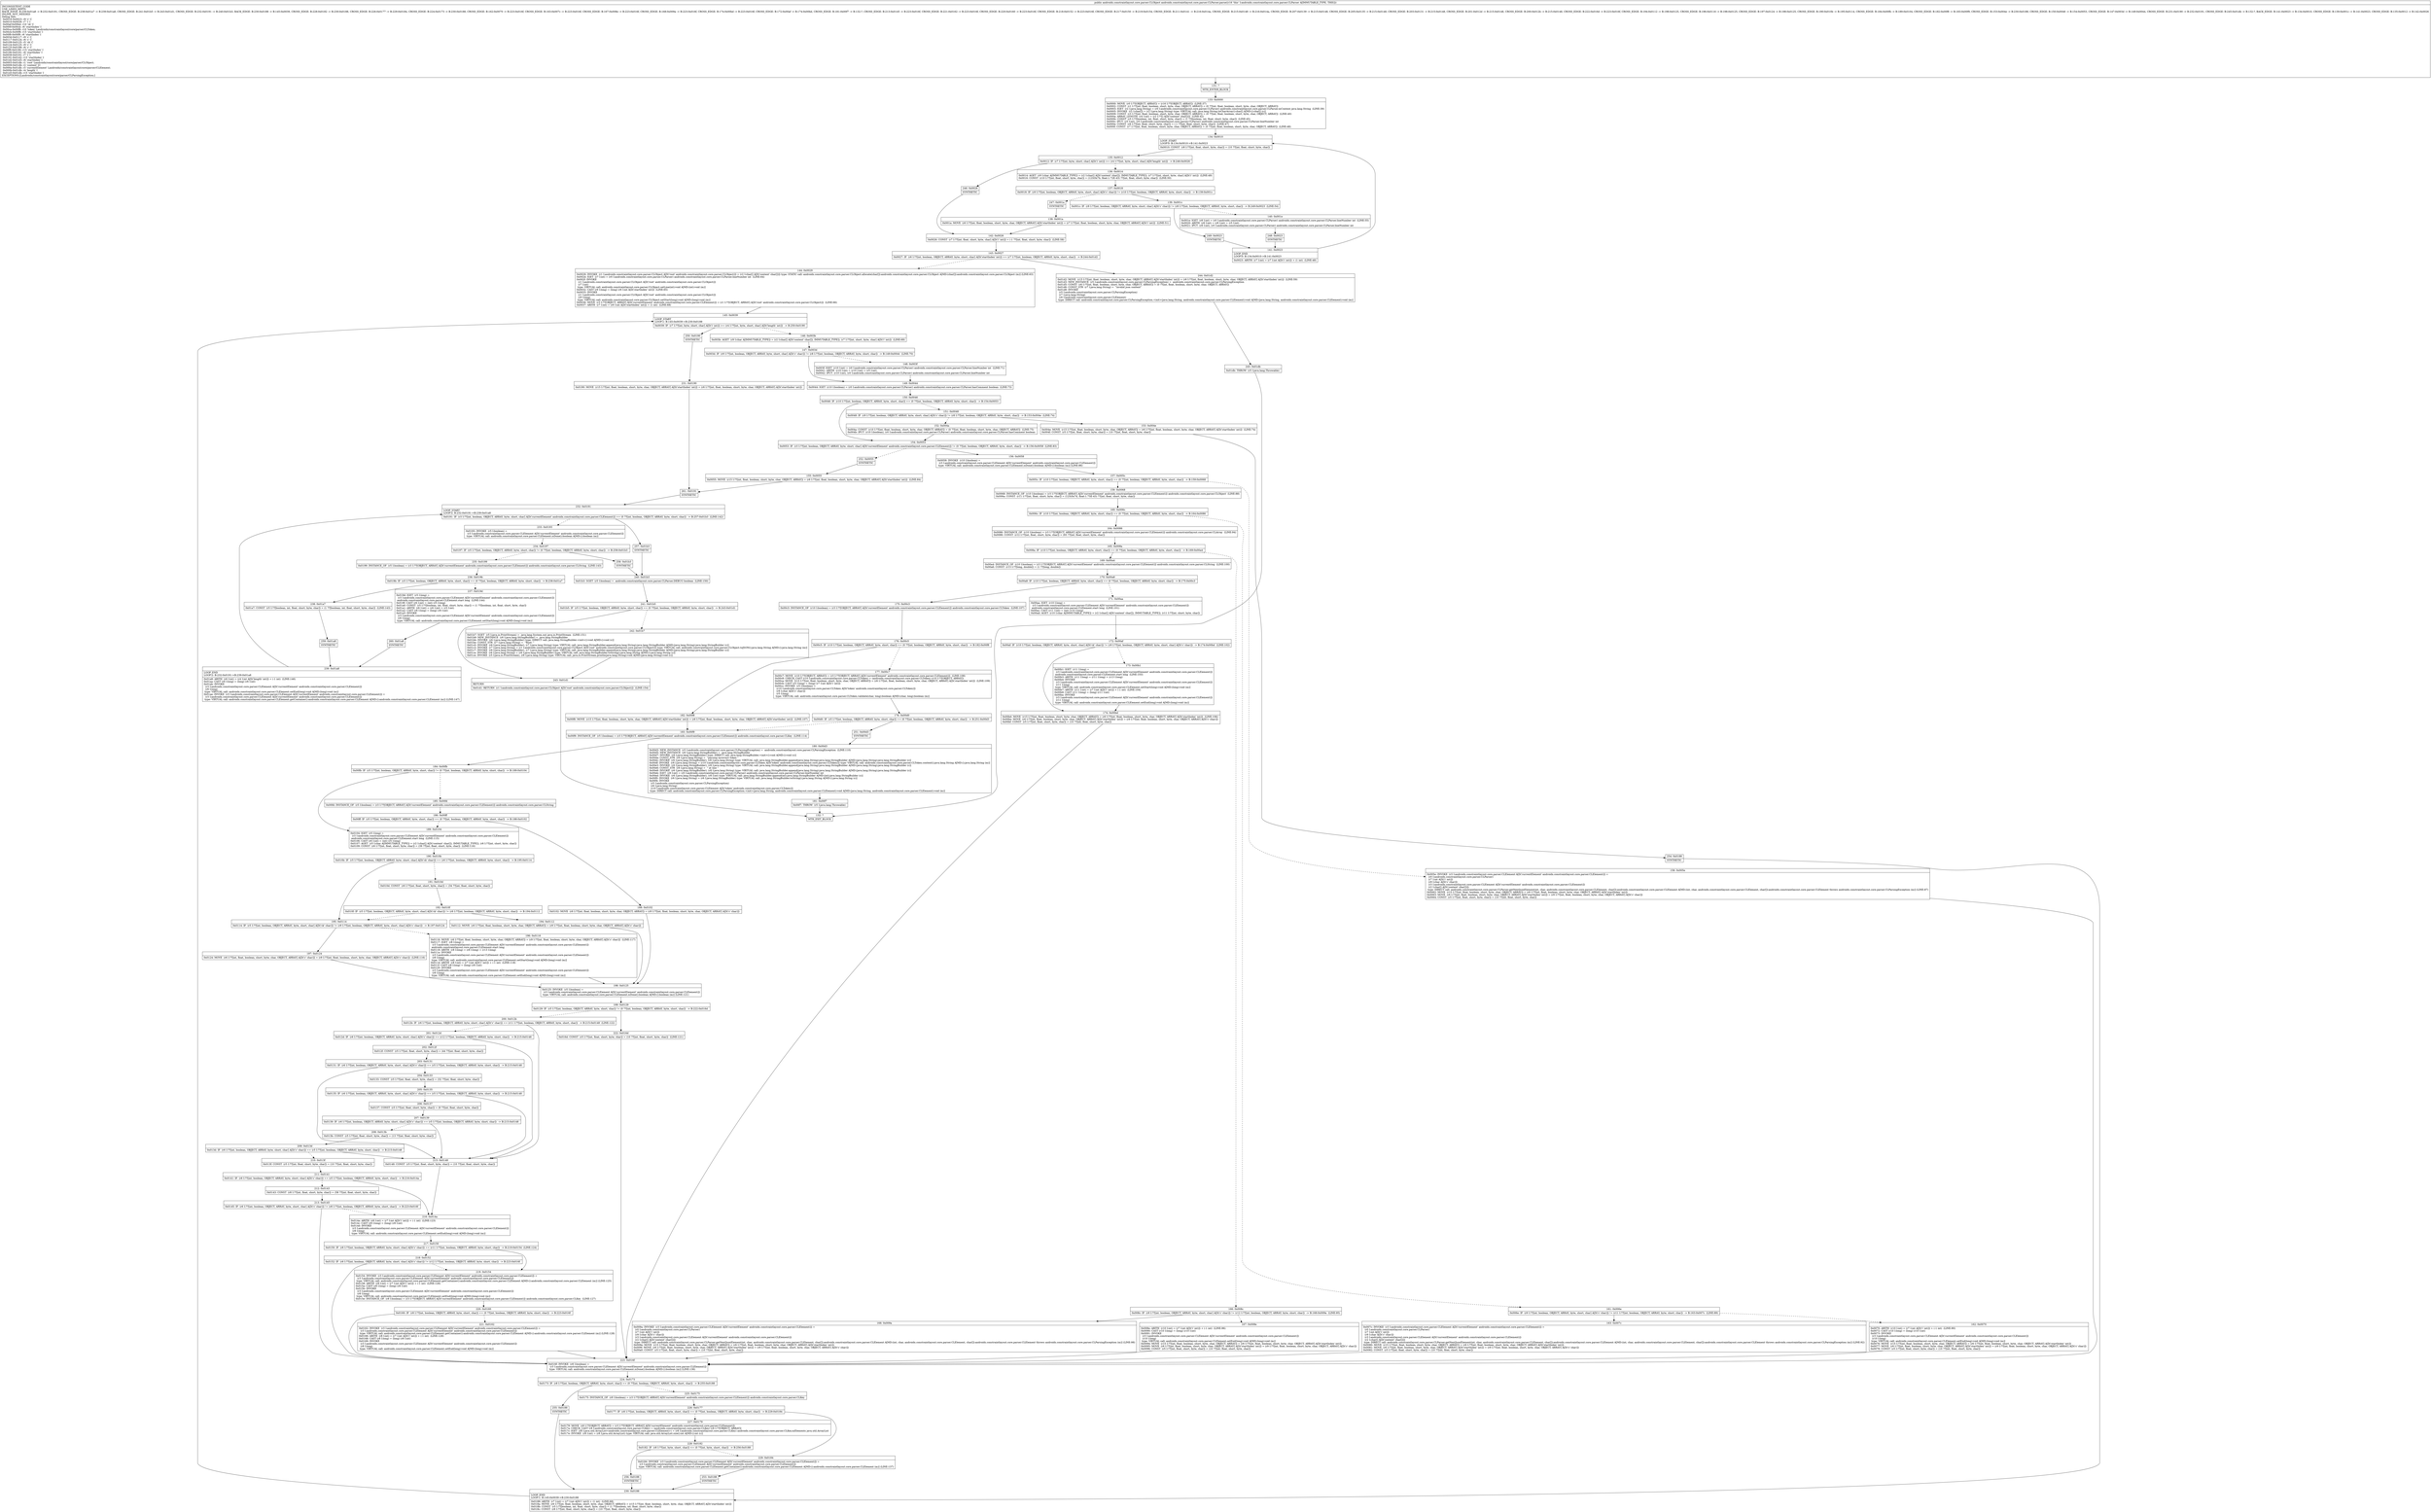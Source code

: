digraph "CFG forandroidx.constraintlayout.core.parser.CLParser.parse()Landroidx\/constraintlayout\/core\/parser\/CLObject;" {
Node_131 [shape=record,label="{131\:\ ?|MTH_ENTER_BLOCK\l}"];
Node_133 [shape=record,label="{133\:\ 0x0000|0x0000: MOVE  (r0 I:??[OBJECT, ARRAY]) = (r16 I:??[OBJECT, ARRAY])  (LINE:37)\l0x0002: CONST  (r1 I:??[int, float, boolean, short, byte, char, OBJECT, ARRAY]) = (0 ??[int, float, boolean, short, byte, char, OBJECT, ARRAY]) \l0x0003: IGET  (r2 I:java.lang.String) = (r0 I:androidx.constraintlayout.core.parser.CLParser) androidx.constraintlayout.core.parser.CLParser.mContent java.lang.String  (LINE:39)\l0x0005: INVOKE  (r2 I:char[]) = (r2 I:java.lang.String) type: VIRTUAL call: java.lang.String.toCharArray():char[] A[MD:():char[] (c)]\l0x0009: CONST  (r3 I:??[int, float, boolean, short, byte, char, OBJECT, ARRAY]) = (0 ??[int, float, boolean, short, byte, char, OBJECT, ARRAY])  (LINE:40)\l0x000a: ARRAY_LENGTH  (r4 I:int) = (r2 I:??[] A[D('content' char[])])  (LINE:42)\l0x000b: CONST  (r5 I:??[boolean, int, float, short, byte, char]) = (1 ??[boolean, int, float, short, byte, char])  (LINE:45)\l0x000c: IPUT  (r5 I:int), (r0 I:androidx.constraintlayout.core.parser.CLParser) androidx.constraintlayout.core.parser.CLParser.lineNumber int \l0x000e: CONST  (r6 I:??[int, float, short, byte, char]) = (\-1 ??[int, float, short, byte, char])  (LINE:47)\l0x000f: CONST  (r7 I:??[int, float, boolean, short, byte, char, OBJECT, ARRAY]) = (0 ??[int, float, boolean, short, byte, char, OBJECT, ARRAY])  (LINE:48)\l}"];
Node_134 [shape=record,label="{134\:\ 0x0010|LOOP_START\lLOOP:0: B:134:0x0010\-\>B:141:0x0023\l|0x0010: CONST  (r8 I:??[int, float, short, byte, char]) = (10 ??[int, float, short, byte, char]) \l}"];
Node_135 [shape=record,label="{135\:\ 0x0012|0x0012: IF  (r7 I:??[int, byte, short, char] A[D('i' int)]) \>= (r4 I:??[int, byte, short, char] A[D('length' int)])  \-\> B:246:0x0026 \l}"];
Node_136 [shape=record,label="{136\:\ 0x0014|0x0014: AGET  (r9 I:char A[IMMUTABLE_TYPE]) = (r2 I:char[] A[D('content' char[]), IMMUTABLE_TYPE]), (r7 I:??[int, short, byte, char] A[D('i' int)])  (LINE:49)\l0x0016: CONST  (r10 I:??[int, float, short, byte, char]) = (123(0x7b, float:1.72E\-43) ??[int, float, short, byte, char])  (LINE:50)\l}"];
Node_137 [shape=record,label="{137\:\ 0x0018|0x0018: IF  (r9 I:??[int, boolean, OBJECT, ARRAY, byte, short, char] A[D('c' char)]) != (r10 I:??[int, boolean, OBJECT, ARRAY, byte, short, char])  \-\> B:139:0x001c \l}"];
Node_139 [shape=record,label="{139\:\ 0x001c|0x001c: IF  (r9 I:??[int, boolean, OBJECT, ARRAY, byte, short, char] A[D('c' char)]) != (r8 I:??[int, boolean, OBJECT, ARRAY, byte, short, char])  \-\> B:249:0x0023  (LINE:54)\l}"];
Node_140 [shape=record,label="{140\:\ 0x001e|0x001e: IGET  (r8 I:int) = (r0 I:androidx.constraintlayout.core.parser.CLParser) androidx.constraintlayout.core.parser.CLParser.lineNumber int  (LINE:55)\l0x0020: ARITH  (r8 I:int) = (r8 I:int) + (r5 I:int) \l0x0021: IPUT  (r8 I:int), (r0 I:androidx.constraintlayout.core.parser.CLParser) androidx.constraintlayout.core.parser.CLParser.lineNumber int \l}"];
Node_248 [shape=record,label="{248\:\ 0x0023|SYNTHETIC\l}"];
Node_141 [shape=record,label="{141\:\ 0x0023|LOOP_END\lLOOP:0: B:134:0x0010\-\>B:141:0x0023\l|0x0023: ARITH  (r7 I:int) = (r7 I:int A[D('i' int)]) + (1 int)  (LINE:48)\l}"];
Node_249 [shape=record,label="{249\:\ 0x0023|SYNTHETIC\l}"];
Node_247 [shape=record,label="{247\:\ 0x001a|SYNTHETIC\l}"];
Node_138 [shape=record,label="{138\:\ 0x001a|0x001a: MOVE  (r6 I:??[int, float, boolean, short, byte, char, OBJECT, ARRAY] A[D('startIndex' int)]) = (r7 I:??[int, float, boolean, short, byte, char, OBJECT, ARRAY] A[D('i' int)])  (LINE:51)\l}"];
Node_142 [shape=record,label="{142\:\ 0x0026|0x0026: CONST  (r7 I:??[int, float, short, byte, char] A[D('i' int)]) = (\-1 ??[int, float, short, byte, char])  (LINE:58)\l}"];
Node_143 [shape=record,label="{143\:\ 0x0027|0x0027: IF  (r6 I:??[int, boolean, OBJECT, ARRAY, byte, short, char] A[D('startIndex' int)]) == (r7 I:??[int, boolean, OBJECT, ARRAY, byte, short, char])  \-\> B:244:0x01d2 \l}"];
Node_144 [shape=record,label="{144\:\ 0x0029|0x0029: INVOKE  (r1 I:androidx.constraintlayout.core.parser.CLObject A[D('root' androidx.constraintlayout.core.parser.CLObject)]) = (r2 I:char[] A[D('content' char[])]) type: STATIC call: androidx.constraintlayout.core.parser.CLObject.allocate(char[]):androidx.constraintlayout.core.parser.CLObject A[MD:(char[]):androidx.constraintlayout.core.parser.CLObject (m)] (LINE:63)\l0x002d: IGET  (r7 I:int) = (r0 I:androidx.constraintlayout.core.parser.CLParser) androidx.constraintlayout.core.parser.CLParser.lineNumber int  (LINE:64)\l0x002f: INVOKE  \l  (r1 I:androidx.constraintlayout.core.parser.CLObject A[D('root' androidx.constraintlayout.core.parser.CLObject)])\l  (r7 I:int)\l type: VIRTUAL call: androidx.constraintlayout.core.parser.CLObject.setLine(int):void A[MD:(int):void (m)]\l0x0032: CAST (r9 I:long) = (long) (r6 I:int A[D('startIndex' int)])  (LINE:65)\l0x0033: INVOKE  \l  (r1 I:androidx.constraintlayout.core.parser.CLObject A[D('root' androidx.constraintlayout.core.parser.CLObject)])\l  (r9 I:long)\l type: VIRTUAL call: androidx.constraintlayout.core.parser.CLObject.setStart(long):void A[MD:(long):void (m)]\l0x0036: MOVE  (r3 I:??[OBJECT, ARRAY] A[D('currentElement' androidx.constraintlayout.core.parser.CLElement)]) = (r1 I:??[OBJECT, ARRAY] A[D('root' androidx.constraintlayout.core.parser.CLObject)])  (LINE:66)\l0x0037: ARITH  (r7 I:int) = (r6 I:int A[D('startIndex' int)]) + (1 int)  (LINE:68)\l}"];
Node_145 [shape=record,label="{145\:\ 0x0039|LOOP_START\lLOOP:1: B:145:0x0039\-\>B:230:0x0188\l|0x0039: IF  (r7 I:??[int, byte, short, char] A[D('i' int)]) \>= (r4 I:??[int, byte, short, char] A[D('length' int)])  \-\> B:250:0x0190 \l}"];
Node_146 [shape=record,label="{146\:\ 0x003b|0x003b: AGET  (r9 I:char A[IMMUTABLE_TYPE]) = (r2 I:char[] A[D('content' char[]), IMMUTABLE_TYPE]), (r7 I:??[int, short, byte, char] A[D('i' int)])  (LINE:69)\l}"];
Node_147 [shape=record,label="{147\:\ 0x003d|0x003d: IF  (r9 I:??[int, boolean, OBJECT, ARRAY, byte, short, char] A[D('c' char)]) != (r8 I:??[int, boolean, OBJECT, ARRAY, byte, short, char])  \-\> B:149:0x0044  (LINE:70)\l}"];
Node_148 [shape=record,label="{148\:\ 0x003f|0x003f: IGET  (r10 I:int) = (r0 I:androidx.constraintlayout.core.parser.CLParser) androidx.constraintlayout.core.parser.CLParser.lineNumber int  (LINE:71)\l0x0041: ARITH  (r10 I:int) = (r10 I:int) + (r5 I:int) \l0x0042: IPUT  (r10 I:int), (r0 I:androidx.constraintlayout.core.parser.CLParser) androidx.constraintlayout.core.parser.CLParser.lineNumber int \l}"];
Node_149 [shape=record,label="{149\:\ 0x0044|0x0044: IGET  (r10 I:boolean) = (r0 I:androidx.constraintlayout.core.parser.CLParser) androidx.constraintlayout.core.parser.CLParser.hasComment boolean  (LINE:73)\l}"];
Node_150 [shape=record,label="{150\:\ 0x0046|0x0046: IF  (r10 I:??[int, boolean, OBJECT, ARRAY, byte, short, char]) == (0 ??[int, boolean, OBJECT, ARRAY, byte, short, char])  \-\> B:154:0x0053 \l}"];
Node_151 [shape=record,label="{151\:\ 0x0048|0x0048: IF  (r9 I:??[int, boolean, OBJECT, ARRAY, byte, short, char] A[D('c' char)]) != (r8 I:??[int, boolean, OBJECT, ARRAY, byte, short, char])  \-\> B:153:0x004e  (LINE:74)\l}"];
Node_152 [shape=record,label="{152\:\ 0x004a|0x004a: CONST  (r10 I:??[int, float, boolean, short, byte, char, OBJECT, ARRAY]) = (0 ??[int, float, boolean, short, byte, char, OBJECT, ARRAY])  (LINE:75)\l0x004b: IPUT  (r10 I:boolean), (r0 I:androidx.constraintlayout.core.parser.CLParser) androidx.constraintlayout.core.parser.CLParser.hasComment boolean \l}"];
Node_153 [shape=record,label="{153\:\ 0x004e|0x004e: MOVE  (r15 I:??[int, float, boolean, short, byte, char, OBJECT, ARRAY]) = (r6 I:??[int, float, boolean, short, byte, char, OBJECT, ARRAY] A[D('startIndex' int)])  (LINE:74)\l0x004f: CONST  (r5 I:??[int, float, short, byte, char]) = (10 ??[int, float, short, byte, char]) \l}"];
Node_254 [shape=record,label="{254\:\ 0x0188|SYNTHETIC\l}"];
Node_230 [shape=record,label="{230\:\ 0x0188|LOOP_END\lLOOP:1: B:145:0x0039\-\>B:230:0x0188\l|0x0188: ARITH  (r7 I:int) = (r7 I:int A[D('i' int)]) + (1 int)  (LINE:68)\l0x018a: MOVE  (r6 I:??[int, float, boolean, short, byte, char, OBJECT, ARRAY]) = (r15 I:??[int, float, boolean, short, byte, char, OBJECT, ARRAY] A[D('startIndex' int)]) \l0x018b: CONST  (r5 I:??[boolean, int, float, short, byte, char]) = (1 ??[boolean, int, float, short, byte, char]) \l0x018c: CONST  (r8 I:??[int, float, short, byte, char]) = (10 ??[int, float, short, byte, char]) \l}"];
Node_154 [shape=record,label="{154\:\ 0x0053|0x0053: IF  (r3 I:??[int, boolean, OBJECT, ARRAY, byte, short, char] A[D('currentElement' androidx.constraintlayout.core.parser.CLElement)]) != (0 ??[int, boolean, OBJECT, ARRAY, byte, short, char])  \-\> B:156:0x0058  (LINE:83)\l}"];
Node_156 [shape=record,label="{156\:\ 0x0058|0x0058: INVOKE  (r10 I:boolean) = \l  (r3 I:androidx.constraintlayout.core.parser.CLElement A[D('currentElement' androidx.constraintlayout.core.parser.CLElement)])\l type: VIRTUAL call: androidx.constraintlayout.core.parser.CLElement.isDone():boolean A[MD:():boolean (m)] (LINE:86)\l}"];
Node_157 [shape=record,label="{157\:\ 0x005c|0x005c: IF  (r10 I:??[int, boolean, OBJECT, ARRAY, byte, short, char]) == (0 ??[int, boolean, OBJECT, ARRAY, byte, short, char])  \-\> B:159:0x0068 \l}"];
Node_158 [shape=record,label="{158\:\ 0x005e|0x005e: INVOKE  (r3 I:androidx.constraintlayout.core.parser.CLElement A[D('currentElement' androidx.constraintlayout.core.parser.CLElement)]) = \l  (r0 I:androidx.constraintlayout.core.parser.CLParser)\l  (r7 I:int A[D('i' int)])\l  (r9 I:char A[D('c' char)])\l  (r3 I:androidx.constraintlayout.core.parser.CLElement A[D('currentElement' androidx.constraintlayout.core.parser.CLElement)])\l  (r2 I:char[] A[D('content' char[])])\l type: DIRECT call: androidx.constraintlayout.core.parser.CLParser.getNextJsonElement(int, char, androidx.constraintlayout.core.parser.CLElement, char[]):androidx.constraintlayout.core.parser.CLElement A[MD:(int, char, androidx.constraintlayout.core.parser.CLElement, char[]):androidx.constraintlayout.core.parser.CLElement throws androidx.constraintlayout.core.parser.CLParsingException (m)] (LINE:87)\l0x0062: MOVE  (r15 I:??[int, float, boolean, short, byte, char, OBJECT, ARRAY]) = (r6 I:??[int, float, boolean, short, byte, char, OBJECT, ARRAY] A[D('startIndex' int)]) \l0x0063: MOVE  (r6 I:??[int, float, boolean, short, byte, char, OBJECT, ARRAY] A[D('startIndex' int)]) = (r9 I:??[int, float, boolean, short, byte, char, OBJECT, ARRAY] A[D('c' char)]) \l0x0064: CONST  (r5 I:??[int, float, short, byte, char]) = (10 ??[int, float, short, byte, char]) \l}"];
Node_223 [shape=record,label="{223\:\ 0x016f|0x016f: INVOKE  (r8 I:boolean) = \l  (r3 I:androidx.constraintlayout.core.parser.CLElement A[D('currentElement' androidx.constraintlayout.core.parser.CLElement)])\l type: VIRTUAL call: androidx.constraintlayout.core.parser.CLElement.isDone():boolean A[MD:():boolean (m)] (LINE:136)\l}"];
Node_224 [shape=record,label="{224\:\ 0x0173|0x0173: IF  (r8 I:??[int, boolean, OBJECT, ARRAY, byte, short, char]) == (0 ??[int, boolean, OBJECT, ARRAY, byte, short, char])  \-\> B:255:0x0188 \l}"];
Node_225 [shape=record,label="{225\:\ 0x0175|0x0175: INSTANCE_OF  (r8 I:boolean) = (r3 I:??[OBJECT, ARRAY] A[D('currentElement' androidx.constraintlayout.core.parser.CLElement)]) androidx.constraintlayout.core.parser.CLKey \l}"];
Node_226 [shape=record,label="{226\:\ 0x0177|0x0177: IF  (r8 I:??[int, boolean, OBJECT, ARRAY, byte, short, char]) == (0 ??[int, boolean, OBJECT, ARRAY, byte, short, char])  \-\> B:229:0x0184 \l}"];
Node_227 [shape=record,label="{227\:\ 0x0179|0x0179: MOVE  (r8 I:??[OBJECT, ARRAY]) = (r3 I:??[OBJECT, ARRAY] A[D('currentElement' androidx.constraintlayout.core.parser.CLElement)]) \l0x017a: CHECK_CAST (r8 I:androidx.constraintlayout.core.parser.CLKey) = (androidx.constraintlayout.core.parser.CLKey) (r8 I:??[OBJECT, ARRAY]) \l0x017c: IGET  (r8 I:java.util.ArrayList\<androidx.constraintlayout.core.parser.CLElement\>) = (r8 I:androidx.constraintlayout.core.parser.CLKey) androidx.constraintlayout.core.parser.CLKey.mElements java.util.ArrayList \l0x017e: INVOKE  (r8 I:int) = (r8 I:java.util.ArrayList) type: VIRTUAL call: java.util.ArrayList.size():int A[MD:():int (c)]\l}"];
Node_228 [shape=record,label="{228\:\ 0x0182|0x0182: IF  (r8 I:??[int, byte, short, char]) \<= (0 ??[int, byte, short, char])  \-\> B:256:0x0188 \l}"];
Node_256 [shape=record,label="{256\:\ 0x0188|SYNTHETIC\l}"];
Node_229 [shape=record,label="{229\:\ 0x0184|0x0184: INVOKE  (r3 I:androidx.constraintlayout.core.parser.CLElement A[D('currentElement' androidx.constraintlayout.core.parser.CLElement)]) = \l  (r3 I:androidx.constraintlayout.core.parser.CLElement A[D('currentElement' androidx.constraintlayout.core.parser.CLElement)])\l type: VIRTUAL call: androidx.constraintlayout.core.parser.CLElement.getContainer():androidx.constraintlayout.core.parser.CLElement A[MD:():androidx.constraintlayout.core.parser.CLElement (m)] (LINE:137)\l}"];
Node_253 [shape=record,label="{253\:\ 0x0188|SYNTHETIC\l}"];
Node_255 [shape=record,label="{255\:\ 0x0188|SYNTHETIC\l}"];
Node_159 [shape=record,label="{159\:\ 0x0068|0x0068: INSTANCE_OF  (r10 I:boolean) = (r3 I:??[OBJECT, ARRAY] A[D('currentElement' androidx.constraintlayout.core.parser.CLElement)]) androidx.constraintlayout.core.parser.CLObject  (LINE:88)\l0x006a: CONST  (r11 I:??[int, float, short, byte, char]) = (125(0x7d, float:1.75E\-43) ??[int, float, short, byte, char]) \l}"];
Node_160 [shape=record,label="{160\:\ 0x006c|0x006c: IF  (r10 I:??[int, boolean, OBJECT, ARRAY, byte, short, char]) == (0 ??[int, boolean, OBJECT, ARRAY, byte, short, char])  \-\> B:164:0x0086 \l}"];
Node_161 [shape=record,label="{161\:\ 0x006e|0x006e: IF  (r9 I:??[int, boolean, OBJECT, ARRAY, byte, short, char] A[D('c' char)]) != (r11 I:??[int, boolean, OBJECT, ARRAY, byte, short, char])  \-\> B:163:0x007c  (LINE:89)\l}"];
Node_162 [shape=record,label="{162\:\ 0x0070|0x0070: ARITH  (r10 I:int) = (r7 I:int A[D('i' int)]) + (\-1 int)  (LINE:90)\l0x0072: CAST (r10 I:long) = (long) (r10 I:int) \l0x0073: INVOKE  \l  (r3 I:androidx.constraintlayout.core.parser.CLElement A[D('currentElement' androidx.constraintlayout.core.parser.CLElement)])\l  (r10 I:long)\l type: VIRTUAL call: androidx.constraintlayout.core.parser.CLElement.setEnd(long):void A[MD:(long):void (m)]\l0x0076: MOVE  (r15 I:??[int, float, boolean, short, byte, char, OBJECT, ARRAY]) = (r6 I:??[int, float, boolean, short, byte, char, OBJECT, ARRAY] A[D('startIndex' int)]) \l0x0077: MOVE  (r6 I:??[int, float, boolean, short, byte, char, OBJECT, ARRAY] A[D('startIndex' int)]) = (r9 I:??[int, float, boolean, short, byte, char, OBJECT, ARRAY] A[D('c' char)]) \l0x0078: CONST  (r5 I:??[int, float, short, byte, char]) = (10 ??[int, float, short, byte, char]) \l}"];
Node_163 [shape=record,label="{163\:\ 0x007c|0x007c: INVOKE  (r3 I:androidx.constraintlayout.core.parser.CLElement A[D('currentElement' androidx.constraintlayout.core.parser.CLElement)]) = \l  (r0 I:androidx.constraintlayout.core.parser.CLParser)\l  (r7 I:int A[D('i' int)])\l  (r9 I:char A[D('c' char)])\l  (r3 I:androidx.constraintlayout.core.parser.CLElement A[D('currentElement' androidx.constraintlayout.core.parser.CLElement)])\l  (r2 I:char[] A[D('content' char[])])\l type: DIRECT call: androidx.constraintlayout.core.parser.CLParser.getNextJsonElement(int, char, androidx.constraintlayout.core.parser.CLElement, char[]):androidx.constraintlayout.core.parser.CLElement A[MD:(int, char, androidx.constraintlayout.core.parser.CLElement, char[]):androidx.constraintlayout.core.parser.CLElement throws androidx.constraintlayout.core.parser.CLParsingException (m)] (LINE:92)\l0x0080: MOVE  (r15 I:??[int, float, boolean, short, byte, char, OBJECT, ARRAY]) = (r6 I:??[int, float, boolean, short, byte, char, OBJECT, ARRAY] A[D('startIndex' int)]) \l0x0081: MOVE  (r6 I:??[int, float, boolean, short, byte, char, OBJECT, ARRAY] A[D('startIndex' int)]) = (r9 I:??[int, float, boolean, short, byte, char, OBJECT, ARRAY] A[D('c' char)]) \l0x0082: CONST  (r5 I:??[int, float, short, byte, char]) = (10 ??[int, float, short, byte, char]) \l}"];
Node_164 [shape=record,label="{164\:\ 0x0086|0x0086: INSTANCE_OF  (r10 I:boolean) = (r3 I:??[OBJECT, ARRAY] A[D('currentElement' androidx.constraintlayout.core.parser.CLElement)]) androidx.constraintlayout.core.parser.CLArray  (LINE:94)\l0x0088: CONST  (r12 I:??[int, float, short, byte, char]) = (93 ??[int, float, short, byte, char]) \l}"];
Node_165 [shape=record,label="{165\:\ 0x008a|0x008a: IF  (r10 I:??[int, boolean, OBJECT, ARRAY, byte, short, char]) == (0 ??[int, boolean, OBJECT, ARRAY, byte, short, char])  \-\> B:169:0x00a4 \l}"];
Node_166 [shape=record,label="{166\:\ 0x008c|0x008c: IF  (r9 I:??[int, boolean, OBJECT, ARRAY, byte, short, char] A[D('c' char)]) != (r12 I:??[int, boolean, OBJECT, ARRAY, byte, short, char])  \-\> B:168:0x009a  (LINE:95)\l}"];
Node_167 [shape=record,label="{167\:\ 0x008e|0x008e: ARITH  (r10 I:int) = (r7 I:int A[D('i' int)]) + (\-1 int)  (LINE:96)\l0x0090: CAST (r10 I:long) = (long) (r10 I:int) \l0x0091: INVOKE  \l  (r3 I:androidx.constraintlayout.core.parser.CLElement A[D('currentElement' androidx.constraintlayout.core.parser.CLElement)])\l  (r10 I:long)\l type: VIRTUAL call: androidx.constraintlayout.core.parser.CLElement.setEnd(long):void A[MD:(long):void (m)]\l0x0094: MOVE  (r15 I:??[int, float, boolean, short, byte, char, OBJECT, ARRAY]) = (r6 I:??[int, float, boolean, short, byte, char, OBJECT, ARRAY] A[D('startIndex' int)]) \l0x0095: MOVE  (r6 I:??[int, float, boolean, short, byte, char, OBJECT, ARRAY] A[D('startIndex' int)]) = (r9 I:??[int, float, boolean, short, byte, char, OBJECT, ARRAY] A[D('c' char)]) \l0x0096: CONST  (r5 I:??[int, float, short, byte, char]) = (10 ??[int, float, short, byte, char]) \l}"];
Node_168 [shape=record,label="{168\:\ 0x009a|0x009a: INVOKE  (r3 I:androidx.constraintlayout.core.parser.CLElement A[D('currentElement' androidx.constraintlayout.core.parser.CLElement)]) = \l  (r0 I:androidx.constraintlayout.core.parser.CLParser)\l  (r7 I:int A[D('i' int)])\l  (r9 I:char A[D('c' char)])\l  (r3 I:androidx.constraintlayout.core.parser.CLElement A[D('currentElement' androidx.constraintlayout.core.parser.CLElement)])\l  (r2 I:char[] A[D('content' char[])])\l type: DIRECT call: androidx.constraintlayout.core.parser.CLParser.getNextJsonElement(int, char, androidx.constraintlayout.core.parser.CLElement, char[]):androidx.constraintlayout.core.parser.CLElement A[MD:(int, char, androidx.constraintlayout.core.parser.CLElement, char[]):androidx.constraintlayout.core.parser.CLElement throws androidx.constraintlayout.core.parser.CLParsingException (m)] (LINE:98)\l0x009e: MOVE  (r15 I:??[int, float, boolean, short, byte, char, OBJECT, ARRAY]) = (r6 I:??[int, float, boolean, short, byte, char, OBJECT, ARRAY] A[D('startIndex' int)]) \l0x009f: MOVE  (r6 I:??[int, float, boolean, short, byte, char, OBJECT, ARRAY] A[D('startIndex' int)]) = (r9 I:??[int, float, boolean, short, byte, char, OBJECT, ARRAY] A[D('c' char)]) \l0x00a0: CONST  (r5 I:??[int, float, short, byte, char]) = (10 ??[int, float, short, byte, char]) \l}"];
Node_169 [shape=record,label="{169\:\ 0x00a4|0x00a4: INSTANCE_OF  (r10 I:boolean) = (r3 I:??[OBJECT, ARRAY] A[D('currentElement' androidx.constraintlayout.core.parser.CLElement)]) androidx.constraintlayout.core.parser.CLString  (LINE:100)\l0x00a6: CONST  (r13 I:??[long, double]) = (1 ??[long, double]) \l}"];
Node_170 [shape=record,label="{170\:\ 0x00a8|0x00a8: IF  (r10 I:??[int, boolean, OBJECT, ARRAY, byte, short, char]) == (0 ??[int, boolean, OBJECT, ARRAY, byte, short, char])  \-\> B:175:0x00c3 \l}"];
Node_171 [shape=record,label="{171\:\ 0x00aa|0x00aa: IGET  (r10 I:long) = \l  (r3 I:androidx.constraintlayout.core.parser.CLElement A[D('currentElement' androidx.constraintlayout.core.parser.CLElement)])\l androidx.constraintlayout.core.parser.CLElement.start long  (LINE:101)\l0x00ac: CAST (r11 I:int) = (int) (r10 I:long) \l0x00ad: AGET  (r10 I:char A[IMMUTABLE_TYPE]) = (r2 I:char[] A[D('content' char[]), IMMUTABLE_TYPE]), (r11 I:??[int, short, byte, char]) \l}"];
Node_172 [shape=record,label="{172\:\ 0x00af|0x00af: IF  (r10 I:??[int, boolean, OBJECT, ARRAY, byte, short, char] A[D('ck' char)]) != (r9 I:??[int, boolean, OBJECT, ARRAY, byte, short, char] A[D('c' char)])  \-\> B:174:0x00bd  (LINE:102)\l}"];
Node_173 [shape=record,label="{173\:\ 0x00b1|0x00b1: IGET  (r11 I:long) = \l  (r3 I:androidx.constraintlayout.core.parser.CLElement A[D('currentElement' androidx.constraintlayout.core.parser.CLElement)])\l androidx.constraintlayout.core.parser.CLElement.start long  (LINE:103)\l0x00b3: ARITH  (r11 I:long) = (r11 I:long) + (r13 I:long) \l0x00b4: INVOKE  \l  (r3 I:androidx.constraintlayout.core.parser.CLElement A[D('currentElement' androidx.constraintlayout.core.parser.CLElement)])\l  (r11 I:long)\l type: VIRTUAL call: androidx.constraintlayout.core.parser.CLElement.setStart(long):void A[MD:(long):void (m)]\l0x00b7: ARITH  (r11 I:int) = (r7 I:int A[D('i' int)]) + (\-1 int)  (LINE:104)\l0x00b9: CAST (r11 I:long) = (long) (r11 I:int) \l0x00ba: INVOKE  \l  (r3 I:androidx.constraintlayout.core.parser.CLElement A[D('currentElement' androidx.constraintlayout.core.parser.CLElement)])\l  (r11 I:long)\l type: VIRTUAL call: androidx.constraintlayout.core.parser.CLElement.setEnd(long):void A[MD:(long):void (m)]\l}"];
Node_174 [shape=record,label="{174\:\ 0x00bd|0x00bd: MOVE  (r15 I:??[int, float, boolean, short, byte, char, OBJECT, ARRAY]) = (r6 I:??[int, float, boolean, short, byte, char, OBJECT, ARRAY] A[D('startIndex' int)])  (LINE:106)\l0x00be: MOVE  (r6 I:??[int, float, boolean, short, byte, char, OBJECT, ARRAY] A[D('startIndex' int)]) = (r9 I:??[int, float, boolean, short, byte, char, OBJECT, ARRAY] A[D('c' char)]) \l0x00bf: CONST  (r5 I:??[int, float, short, byte, char]) = (10 ??[int, float, short, byte, char]) \l}"];
Node_175 [shape=record,label="{175\:\ 0x00c3|0x00c3: INSTANCE_OF  (r10 I:boolean) = (r3 I:??[OBJECT, ARRAY] A[D('currentElement' androidx.constraintlayout.core.parser.CLElement)]) androidx.constraintlayout.core.parser.CLToken  (LINE:107)\l}"];
Node_176 [shape=record,label="{176\:\ 0x00c5|0x00c5: IF  (r10 I:??[int, boolean, OBJECT, ARRAY, byte, short, char]) == (0 ??[int, boolean, OBJECT, ARRAY, byte, short, char])  \-\> B:182:0x00f8 \l}"];
Node_177 [shape=record,label="{177\:\ 0x00c7|0x00c7: MOVE  (r10 I:??[OBJECT, ARRAY]) = (r3 I:??[OBJECT, ARRAY] A[D('currentElement' androidx.constraintlayout.core.parser.CLElement)])  (LINE:108)\l0x00c8: CHECK_CAST (r10 I:androidx.constraintlayout.core.parser.CLToken) = (androidx.constraintlayout.core.parser.CLToken) (r10 I:??[OBJECT, ARRAY]) \l0x00ca: MOVE  (r15 I:??[int, float, boolean, short, byte, char, OBJECT, ARRAY]) = (r6 I:??[int, float, boolean, short, byte, char, OBJECT, ARRAY] A[D('startIndex' int)])  (LINE:109)\l0x00cb: CAST (r5 I:long) = (long) (r7 I:int A[D('i' int)]) \l0x00cc: INVOKE  (r5 I:boolean) = \l  (r10 I:androidx.constraintlayout.core.parser.CLToken A[D('token' androidx.constraintlayout.core.parser.CLToken)])\l  (r9 I:char A[D('c' char)])\l  (r5 I:long)\l type: VIRTUAL call: androidx.constraintlayout.core.parser.CLToken.validate(char, long):boolean A[MD:(char, long):boolean (m)]\l}"];
Node_178 [shape=record,label="{178\:\ 0x00d0|0x00d0: IF  (r5 I:??[int, boolean, OBJECT, ARRAY, byte, short, char]) == (0 ??[int, boolean, OBJECT, ARRAY, byte, short, char])  \-\> B:251:0x00d3 \l}"];
Node_183 [shape=record,label="{183\:\ 0x00f9|0x00f9: INSTANCE_OF  (r5 I:boolean) = (r3 I:??[OBJECT, ARRAY] A[D('currentElement' androidx.constraintlayout.core.parser.CLElement)]) androidx.constraintlayout.core.parser.CLKey  (LINE:114)\l}"];
Node_184 [shape=record,label="{184\:\ 0x00fb|0x00fb: IF  (r5 I:??[int, boolean, OBJECT, ARRAY, byte, short, char]) != (0 ??[int, boolean, OBJECT, ARRAY, byte, short, char])  \-\> B:189:0x0104 \l}"];
Node_185 [shape=record,label="{185\:\ 0x00fd|0x00fd: INSTANCE_OF  (r5 I:boolean) = (r3 I:??[OBJECT, ARRAY] A[D('currentElement' androidx.constraintlayout.core.parser.CLElement)]) androidx.constraintlayout.core.parser.CLString \l}"];
Node_186 [shape=record,label="{186\:\ 0x00ff|0x00ff: IF  (r5 I:??[int, boolean, OBJECT, ARRAY, byte, short, char]) == (0 ??[int, boolean, OBJECT, ARRAY, byte, short, char])  \-\> B:188:0x0102 \l}"];
Node_188 [shape=record,label="{188\:\ 0x0102|0x0102: MOVE  (r6 I:??[int, float, boolean, short, byte, char, OBJECT, ARRAY]) = (r9 I:??[int, float, boolean, short, byte, char, OBJECT, ARRAY] A[D('c' char)]) \l}"];
Node_198 [shape=record,label="{198\:\ 0x0125|0x0125: INVOKE  (r5 I:boolean) = \l  (r3 I:androidx.constraintlayout.core.parser.CLElement A[D('currentElement' androidx.constraintlayout.core.parser.CLElement)])\l type: VIRTUAL call: androidx.constraintlayout.core.parser.CLElement.isDone():boolean A[MD:():boolean (m)] (LINE:121)\l}"];
Node_199 [shape=record,label="{199\:\ 0x0129|0x0129: IF  (r5 I:??[int, boolean, OBJECT, ARRAY, byte, short, char]) != (0 ??[int, boolean, OBJECT, ARRAY, byte, short, char])  \-\> B:222:0x016d \l}"];
Node_200 [shape=record,label="{200\:\ 0x012b|0x012b: IF  (r6 I:??[int, boolean, OBJECT, ARRAY, byte, short, char] A[D('c' char)]) == (r11 I:??[int, boolean, OBJECT, ARRAY, byte, short, char])  \-\> B:215:0x0148  (LINE:122)\l}"];
Node_201 [shape=record,label="{201\:\ 0x012d|0x012d: IF  (r6 I:??[int, boolean, OBJECT, ARRAY, byte, short, char] A[D('c' char)]) == (r12 I:??[int, boolean, OBJECT, ARRAY, byte, short, char])  \-\> B:215:0x0148 \l}"];
Node_202 [shape=record,label="{202\:\ 0x012f|0x012f: CONST  (r5 I:??[int, float, short, byte, char]) = (44 ??[int, float, short, byte, char]) \l}"];
Node_203 [shape=record,label="{203\:\ 0x0131|0x0131: IF  (r6 I:??[int, boolean, OBJECT, ARRAY, byte, short, char] A[D('c' char)]) == (r5 I:??[int, boolean, OBJECT, ARRAY, byte, short, char])  \-\> B:215:0x0148 \l}"];
Node_204 [shape=record,label="{204\:\ 0x0133|0x0133: CONST  (r5 I:??[int, float, short, byte, char]) = (32 ??[int, float, short, byte, char]) \l}"];
Node_205 [shape=record,label="{205\:\ 0x0135|0x0135: IF  (r6 I:??[int, boolean, OBJECT, ARRAY, byte, short, char] A[D('c' char)]) == (r5 I:??[int, boolean, OBJECT, ARRAY, byte, short, char])  \-\> B:215:0x0148 \l}"];
Node_206 [shape=record,label="{206\:\ 0x0137|0x0137: CONST  (r5 I:??[int, float, short, byte, char]) = (9 ??[int, float, short, byte, char]) \l}"];
Node_207 [shape=record,label="{207\:\ 0x0139|0x0139: IF  (r6 I:??[int, boolean, OBJECT, ARRAY, byte, short, char] A[D('c' char)]) == (r5 I:??[int, boolean, OBJECT, ARRAY, byte, short, char])  \-\> B:215:0x0148 \l}"];
Node_208 [shape=record,label="{208\:\ 0x013b|0x013b: CONST  (r5 I:??[int, float, short, byte, char]) = (13 ??[int, float, short, byte, char]) \l}"];
Node_209 [shape=record,label="{209\:\ 0x013d|0x013d: IF  (r6 I:??[int, boolean, OBJECT, ARRAY, byte, short, char] A[D('c' char)]) == (r5 I:??[int, boolean, OBJECT, ARRAY, byte, short, char])  \-\> B:215:0x0148 \l}"];
Node_210 [shape=record,label="{210\:\ 0x013f|0x013f: CONST  (r5 I:??[int, float, short, byte, char]) = (10 ??[int, float, short, byte, char]) \l}"];
Node_211 [shape=record,label="{211\:\ 0x0141|0x0141: IF  (r6 I:??[int, boolean, OBJECT, ARRAY, byte, short, char] A[D('c' char)]) == (r5 I:??[int, boolean, OBJECT, ARRAY, byte, short, char])  \-\> B:216:0x014a \l}"];
Node_212 [shape=record,label="{212\:\ 0x0143|0x0143: CONST  (r8 I:??[int, float, short, byte, char]) = (58 ??[int, float, short, byte, char]) \l}"];
Node_213 [shape=record,label="{213\:\ 0x0145|0x0145: IF  (r6 I:??[int, boolean, OBJECT, ARRAY, byte, short, char] A[D('c' char)]) != (r8 I:??[int, boolean, OBJECT, ARRAY, byte, short, char])  \-\> B:223:0x016f \l}"];
Node_216 [shape=record,label="{216\:\ 0x014a|0x014a: ARITH  (r8 I:int) = (r7 I:int A[D('i' int)]) + (\-1 int)  (LINE:123)\l0x014c: CAST (r8 I:long) = (long) (r8 I:int) \l0x014d: INVOKE  \l  (r3 I:androidx.constraintlayout.core.parser.CLElement A[D('currentElement' androidx.constraintlayout.core.parser.CLElement)])\l  (r8 I:long)\l type: VIRTUAL call: androidx.constraintlayout.core.parser.CLElement.setEnd(long):void A[MD:(long):void (m)]\l}"];
Node_217 [shape=record,label="{217\:\ 0x0150|0x0150: IF  (r6 I:??[int, boolean, OBJECT, ARRAY, byte, short, char] A[D('c' char)]) == (r11 I:??[int, boolean, OBJECT, ARRAY, byte, short, char])  \-\> B:219:0x0154  (LINE:124)\l}"];
Node_218 [shape=record,label="{218\:\ 0x0152|0x0152: IF  (r6 I:??[int, boolean, OBJECT, ARRAY, byte, short, char] A[D('c' char)]) != (r12 I:??[int, boolean, OBJECT, ARRAY, byte, short, char])  \-\> B:223:0x016f \l}"];
Node_219 [shape=record,label="{219\:\ 0x0154|0x0154: INVOKE  (r3 I:androidx.constraintlayout.core.parser.CLElement A[D('currentElement' androidx.constraintlayout.core.parser.CLElement)]) = \l  (r3 I:androidx.constraintlayout.core.parser.CLElement A[D('currentElement' androidx.constraintlayout.core.parser.CLElement)])\l type: VIRTUAL call: androidx.constraintlayout.core.parser.CLElement.getContainer():androidx.constraintlayout.core.parser.CLElement A[MD:():androidx.constraintlayout.core.parser.CLElement (m)] (LINE:125)\l0x0158: ARITH  (r8 I:int) = (r7 I:int A[D('i' int)]) + (\-1 int)  (LINE:126)\l0x015a: CAST (r8 I:long) = (long) (r8 I:int) \l0x015b: INVOKE  \l  (r3 I:androidx.constraintlayout.core.parser.CLElement A[D('currentElement' androidx.constraintlayout.core.parser.CLElement)])\l  (r8 I:long)\l type: VIRTUAL call: androidx.constraintlayout.core.parser.CLElement.setEnd(long):void A[MD:(long):void (m)]\l0x015e: INSTANCE_OF  (r8 I:boolean) = (r3 I:??[OBJECT, ARRAY] A[D('currentElement' androidx.constraintlayout.core.parser.CLElement)]) androidx.constraintlayout.core.parser.CLKey  (LINE:127)\l}"];
Node_220 [shape=record,label="{220\:\ 0x0160|0x0160: IF  (r8 I:??[int, boolean, OBJECT, ARRAY, byte, short, char]) == (0 ??[int, boolean, OBJECT, ARRAY, byte, short, char])  \-\> B:223:0x016f \l}"];
Node_221 [shape=record,label="{221\:\ 0x0162|0x0162: INVOKE  (r3 I:androidx.constraintlayout.core.parser.CLElement A[D('currentElement' androidx.constraintlayout.core.parser.CLElement)]) = \l  (r3 I:androidx.constraintlayout.core.parser.CLElement A[D('currentElement' androidx.constraintlayout.core.parser.CLElement)])\l type: VIRTUAL call: androidx.constraintlayout.core.parser.CLElement.getContainer():androidx.constraintlayout.core.parser.CLElement A[MD:():androidx.constraintlayout.core.parser.CLElement (m)] (LINE:128)\l0x0166: ARITH  (r8 I:int) = (r7 I:int A[D('i' int)]) + (\-1 int)  (LINE:129)\l0x0168: CAST (r8 I:long) = (long) (r8 I:int) \l0x0169: INVOKE  \l  (r3 I:androidx.constraintlayout.core.parser.CLElement A[D('currentElement' androidx.constraintlayout.core.parser.CLElement)])\l  (r8 I:long)\l type: VIRTUAL call: androidx.constraintlayout.core.parser.CLElement.setEnd(long):void A[MD:(long):void (m)]\l}"];
Node_215 [shape=record,label="{215\:\ 0x0148|0x0148: CONST  (r5 I:??[int, float, short, byte, char]) = (10 ??[int, float, short, byte, char]) \l}"];
Node_222 [shape=record,label="{222\:\ 0x016d|0x016d: CONST  (r5 I:??[int, float, short, byte, char]) = (10 ??[int, float, short, byte, char])  (LINE:121)\l}"];
Node_189 [shape=record,label="{189\:\ 0x0104|0x0104: IGET  (r5 I:long) = \l  (r3 I:androidx.constraintlayout.core.parser.CLElement A[D('currentElement' androidx.constraintlayout.core.parser.CLElement)])\l androidx.constraintlayout.core.parser.CLElement.start long  (LINE:115)\l0x0106: CAST (r6 I:int) = (int) (r5 I:long) \l0x0107: AGET  (r5 I:char A[IMMUTABLE_TYPE]) = (r2 I:char[] A[D('content' char[]), IMMUTABLE_TYPE]), (r6 I:??[int, short, byte, char]) \l0x0109: CONST  (r6 I:??[int, float, short, byte, char]) = (39 ??[int, float, short, byte, char])  (LINE:116)\l}"];
Node_190 [shape=record,label="{190\:\ 0x010b|0x010b: IF  (r5 I:??[int, boolean, OBJECT, ARRAY, byte, short, char] A[D('ck' char)]) == (r6 I:??[int, boolean, OBJECT, ARRAY, byte, short, char])  \-\> B:195:0x0114 \l}"];
Node_191 [shape=record,label="{191\:\ 0x010d|0x010d: CONST  (r6 I:??[int, float, short, byte, char]) = (34 ??[int, float, short, byte, char]) \l}"];
Node_192 [shape=record,label="{192\:\ 0x010f|0x010f: IF  (r5 I:??[int, boolean, OBJECT, ARRAY, byte, short, char] A[D('ck' char)]) != (r6 I:??[int, boolean, OBJECT, ARRAY, byte, short, char])  \-\> B:194:0x0112 \l}"];
Node_194 [shape=record,label="{194\:\ 0x0112|0x0112: MOVE  (r6 I:??[int, float, boolean, short, byte, char, OBJECT, ARRAY]) = (r9 I:??[int, float, boolean, short, byte, char, OBJECT, ARRAY] A[D('c' char)]) \l}"];
Node_195 [shape=record,label="{195\:\ 0x0114|0x0114: IF  (r5 I:??[int, boolean, OBJECT, ARRAY, byte, short, char] A[D('ck' char)]) != (r9 I:??[int, boolean, OBJECT, ARRAY, byte, short, char] A[D('c' char)])  \-\> B:197:0x0124 \l}"];
Node_196 [shape=record,label="{196\:\ 0x0116|0x0116: MOVE  (r6 I:??[int, float, boolean, short, byte, char, OBJECT, ARRAY]) = (r9 I:??[int, float, boolean, short, byte, char, OBJECT, ARRAY] A[D('c' char)])  (LINE:117)\l0x0117: IGET  (r8 I:long) = \l  (r3 I:androidx.constraintlayout.core.parser.CLElement A[D('currentElement' androidx.constraintlayout.core.parser.CLElement)])\l androidx.constraintlayout.core.parser.CLElement.start long \l0x0119: ARITH  (r8 I:long) = (r8 I:long) + (r13 I:long) \l0x011a: INVOKE  \l  (r3 I:androidx.constraintlayout.core.parser.CLElement A[D('currentElement' androidx.constraintlayout.core.parser.CLElement)])\l  (r8 I:long)\l type: VIRTUAL call: androidx.constraintlayout.core.parser.CLElement.setStart(long):void A[MD:(long):void (m)]\l0x011d: ARITH  (r8 I:int) = (r7 I:int A[D('i' int)]) + (\-1 int)  (LINE:118)\l0x011f: CAST (r8 I:long) = (long) (r8 I:int) \l0x0120: INVOKE  \l  (r3 I:androidx.constraintlayout.core.parser.CLElement A[D('currentElement' androidx.constraintlayout.core.parser.CLElement)])\l  (r8 I:long)\l type: VIRTUAL call: androidx.constraintlayout.core.parser.CLElement.setEnd(long):void A[MD:(long):void (m)]\l}"];
Node_197 [shape=record,label="{197\:\ 0x0124|0x0124: MOVE  (r6 I:??[int, float, boolean, short, byte, char, OBJECT, ARRAY] A[D('c' char)]) = (r9 I:??[int, float, boolean, short, byte, char, OBJECT, ARRAY] A[D('c' char)])  (LINE:116)\l}"];
Node_251 [shape=record,label="{251\:\ 0x00d3|SYNTHETIC\l}"];
Node_180 [shape=record,label="{180\:\ 0x00d3|0x00d3: NEW_INSTANCE  (r5 I:androidx.constraintlayout.core.parser.CLParsingException) =  androidx.constraintlayout.core.parser.CLParsingException  (LINE:110)\l0x00d5: NEW_INSTANCE  (r6 I:java.lang.StringBuilder) =  java.lang.StringBuilder \l0x00d7: INVOKE  (r6 I:java.lang.StringBuilder) type: DIRECT call: java.lang.StringBuilder.\<init\>():void A[MD:():void (c)]\l0x00da: CONST_STR  (r8 I:java.lang.String) =  \"parsing incorrect token \" \l0x00dc: INVOKE  (r6 I:java.lang.StringBuilder), (r8 I:java.lang.String) type: VIRTUAL call: java.lang.StringBuilder.append(java.lang.String):java.lang.StringBuilder A[MD:(java.lang.String):java.lang.StringBuilder (c)]\l0x00df: INVOKE  (r8 I:java.lang.String) = (r10 I:androidx.constraintlayout.core.parser.CLToken A[D('token' androidx.constraintlayout.core.parser.CLToken)]) type: VIRTUAL call: androidx.constraintlayout.core.parser.CLToken.content():java.lang.String A[MD:():java.lang.String (m)]\l0x00e3: INVOKE  (r6 I:java.lang.StringBuilder), (r8 I:java.lang.String) type: VIRTUAL call: java.lang.StringBuilder.append(java.lang.String):java.lang.StringBuilder A[MD:(java.lang.String):java.lang.StringBuilder (c)]\l0x00e6: CONST_STR  (r8 I:java.lang.String) =  \" at line \" \l0x00e8: INVOKE  (r6 I:java.lang.StringBuilder), (r8 I:java.lang.String) type: VIRTUAL call: java.lang.StringBuilder.append(java.lang.String):java.lang.StringBuilder A[MD:(java.lang.String):java.lang.StringBuilder (c)]\l0x00eb: IGET  (r8 I:int) = (r0 I:androidx.constraintlayout.core.parser.CLParser) androidx.constraintlayout.core.parser.CLParser.lineNumber int \l0x00ed: INVOKE  (r6 I:java.lang.StringBuilder), (r8 I:int) type: VIRTUAL call: java.lang.StringBuilder.append(int):java.lang.StringBuilder A[MD:(int):java.lang.StringBuilder (c)]\l0x00f0: INVOKE  (r6 I:java.lang.String) = (r6 I:java.lang.StringBuilder) type: VIRTUAL call: java.lang.StringBuilder.toString():java.lang.String A[MD:():java.lang.String (c)]\l0x00f4: INVOKE  \l  (r5 I:androidx.constraintlayout.core.parser.CLParsingException)\l  (r6 I:java.lang.String)\l  (r10 I:androidx.constraintlayout.core.parser.CLElement A[D('token' androidx.constraintlayout.core.parser.CLToken)])\l type: DIRECT call: androidx.constraintlayout.core.parser.CLParsingException.\<init\>(java.lang.String, androidx.constraintlayout.core.parser.CLElement):void A[MD:(java.lang.String, androidx.constraintlayout.core.parser.CLElement):void (m)]\l}"];
Node_181 [shape=record,label="{181\:\ 0x00f7|0x00f7: THROW  (r5 I:java.lang.Throwable) \l}"];
Node_132 [shape=record,label="{132\:\ ?|MTH_EXIT_BLOCK\l}"];
Node_182 [shape=record,label="{182\:\ 0x00f8|0x00f8: MOVE  (r15 I:??[int, float, boolean, short, byte, char, OBJECT, ARRAY] A[D('startIndex' int)]) = (r6 I:??[int, float, boolean, short, byte, char, OBJECT, ARRAY] A[D('startIndex' int)])  (LINE:107)\l}"];
Node_252 [shape=record,label="{252\:\ 0x0055|SYNTHETIC\l}"];
Node_155 [shape=record,label="{155\:\ 0x0055|0x0055: MOVE  (r15 I:??[int, float, boolean, short, byte, char, OBJECT, ARRAY]) = (r6 I:??[int, float, boolean, short, byte, char, OBJECT, ARRAY] A[D('startIndex' int)])  (LINE:84)\l}"];
Node_261 [shape=record,label="{261\:\ 0x0191|SYNTHETIC\l}"];
Node_232 [shape=record,label="{232\:\ 0x0191|LOOP_START\lLOOP:2: B:232:0x0191\-\>B:239:0x01a8\l|0x0191: IF  (r3 I:??[int, boolean, OBJECT, ARRAY, byte, short, char] A[D('currentElement' androidx.constraintlayout.core.parser.CLElement)]) == (0 ??[int, boolean, OBJECT, ARRAY, byte, short, char])  \-\> B:257:0x01b3  (LINE:142)\l}"];
Node_233 [shape=record,label="{233\:\ 0x0193|0x0193: INVOKE  (r5 I:boolean) = \l  (r3 I:androidx.constraintlayout.core.parser.CLElement A[D('currentElement' androidx.constraintlayout.core.parser.CLElement)])\l type: VIRTUAL call: androidx.constraintlayout.core.parser.CLElement.isDone():boolean A[MD:():boolean (m)]\l}"];
Node_234 [shape=record,label="{234\:\ 0x0197|0x0197: IF  (r5 I:??[int, boolean, OBJECT, ARRAY, byte, short, char]) != (0 ??[int, boolean, OBJECT, ARRAY, byte, short, char])  \-\> B:258:0x01b3 \l}"];
Node_235 [shape=record,label="{235\:\ 0x0199|0x0199: INSTANCE_OF  (r5 I:boolean) = (r3 I:??[OBJECT, ARRAY] A[D('currentElement' androidx.constraintlayout.core.parser.CLElement)]) androidx.constraintlayout.core.parser.CLString  (LINE:143)\l}"];
Node_236 [shape=record,label="{236\:\ 0x019b|0x019b: IF  (r5 I:??[int, boolean, OBJECT, ARRAY, byte, short, char]) == (0 ??[int, boolean, OBJECT, ARRAY, byte, short, char])  \-\> B:238:0x01a7 \l}"];
Node_237 [shape=record,label="{237\:\ 0x019d|0x019d: IGET  (r5 I:long) = \l  (r3 I:androidx.constraintlayout.core.parser.CLElement A[D('currentElement' androidx.constraintlayout.core.parser.CLElement)])\l androidx.constraintlayout.core.parser.CLElement.start long  (LINE:144)\l0x019f: CAST (r6 I:int) = (int) (r5 I:long) \l0x01a0: CONST  (r5 I:??[boolean, int, float, short, byte, char]) = (1 ??[boolean, int, float, short, byte, char]) \l0x01a1: ARITH  (r6 I:int) = (r6 I:int) + (r5 I:int) \l0x01a2: CAST (r6 I:long) = (long) (r6 I:int) \l0x01a3: INVOKE  \l  (r3 I:androidx.constraintlayout.core.parser.CLElement A[D('currentElement' androidx.constraintlayout.core.parser.CLElement)])\l  (r6 I:long)\l type: VIRTUAL call: androidx.constraintlayout.core.parser.CLElement.setStart(long):void A[MD:(long):void (m)]\l}"];
Node_260 [shape=record,label="{260\:\ 0x01a8|SYNTHETIC\l}"];
Node_239 [shape=record,label="{239\:\ 0x01a8|LOOP_END\lLOOP:2: B:232:0x0191\-\>B:239:0x01a8\l|0x01a8: ARITH  (r6 I:int) = (r4 I:int A[D('length' int)]) + (\-1 int)  (LINE:146)\l0x01aa: CAST (r6 I:long) = (long) (r6 I:int) \l0x01ab: INVOKE  \l  (r3 I:androidx.constraintlayout.core.parser.CLElement A[D('currentElement' androidx.constraintlayout.core.parser.CLElement)])\l  (r6 I:long)\l type: VIRTUAL call: androidx.constraintlayout.core.parser.CLElement.setEnd(long):void A[MD:(long):void (m)]\l0x01ae: INVOKE  (r3 I:androidx.constraintlayout.core.parser.CLElement A[D('currentElement' androidx.constraintlayout.core.parser.CLElement)]) = \l  (r3 I:androidx.constraintlayout.core.parser.CLElement A[D('currentElement' androidx.constraintlayout.core.parser.CLElement)])\l type: VIRTUAL call: androidx.constraintlayout.core.parser.CLElement.getContainer():androidx.constraintlayout.core.parser.CLElement A[MD:():androidx.constraintlayout.core.parser.CLElement (m)] (LINE:147)\l}"];
Node_238 [shape=record,label="{238\:\ 0x01a7|0x01a7: CONST  (r5 I:??[boolean, int, float, short, byte, char]) = (1 ??[boolean, int, float, short, byte, char])  (LINE:143)\l}"];
Node_259 [shape=record,label="{259\:\ 0x01a8|SYNTHETIC\l}"];
Node_258 [shape=record,label="{258\:\ 0x01b3|SYNTHETIC\l}"];
Node_240 [shape=record,label="{240\:\ 0x01b3|0x01b3: SGET  (r5 I:boolean) =  androidx.constraintlayout.core.parser.CLParser.DEBUG boolean  (LINE:150)\l}"];
Node_241 [shape=record,label="{241\:\ 0x01b5|0x01b5: IF  (r5 I:??[int, boolean, OBJECT, ARRAY, byte, short, char]) == (0 ??[int, boolean, OBJECT, ARRAY, byte, short, char])  \-\> B:243:0x01d1 \l}"];
Node_242 [shape=record,label="{242\:\ 0x01b7|0x01b7: SGET  (r5 I:java.io.PrintStream) =  java.lang.System.out java.io.PrintStream  (LINE:151)\l0x01b9: NEW_INSTANCE  (r6 I:java.lang.StringBuilder) =  java.lang.StringBuilder \l0x01bb: INVOKE  (r6 I:java.lang.StringBuilder) type: DIRECT call: java.lang.StringBuilder.\<init\>():void A[MD:():void (c)]\l0x01be: CONST_STR  (r7 I:java.lang.String) =  \"Root: \" \l0x01c0: INVOKE  (r6 I:java.lang.StringBuilder), (r7 I:java.lang.String) type: VIRTUAL call: java.lang.StringBuilder.append(java.lang.String):java.lang.StringBuilder A[MD:(java.lang.String):java.lang.StringBuilder (c)]\l0x01c3: INVOKE  (r7 I:java.lang.String) = (r1 I:androidx.constraintlayout.core.parser.CLObject A[D('root' androidx.constraintlayout.core.parser.CLObject)]) type: VIRTUAL call: androidx.constraintlayout.core.parser.CLObject.toJSON():java.lang.String A[MD:():java.lang.String (m)]\l0x01c7: INVOKE  (r6 I:java.lang.StringBuilder), (r7 I:java.lang.String) type: VIRTUAL call: java.lang.StringBuilder.append(java.lang.String):java.lang.StringBuilder A[MD:(java.lang.String):java.lang.StringBuilder (c)]\l0x01ca: INVOKE  (r6 I:java.lang.String) = (r6 I:java.lang.StringBuilder) type: VIRTUAL call: java.lang.StringBuilder.toString():java.lang.String A[MD:():java.lang.String (c)]\l0x01ce: INVOKE  (r5 I:java.io.PrintStream), (r6 I:java.lang.String) type: VIRTUAL call: java.io.PrintStream.println(java.lang.String):void A[MD:(java.lang.String):void (c)]\l}"];
Node_243 [shape=record,label="{243\:\ 0x01d1|RETURN\l|0x01d1: RETURN  (r1 I:androidx.constraintlayout.core.parser.CLObject A[D('root' androidx.constraintlayout.core.parser.CLObject)])  (LINE:154)\l}"];
Node_257 [shape=record,label="{257\:\ 0x01b3|SYNTHETIC\l}"];
Node_250 [shape=record,label="{250\:\ 0x0190|SYNTHETIC\l}"];
Node_231 [shape=record,label="{231\:\ 0x0190|0x0190: MOVE  (r15 I:??[int, float, boolean, short, byte, char, OBJECT, ARRAY] A[D('startIndex' int)]) = (r6 I:??[int, float, boolean, short, byte, char, OBJECT, ARRAY] A[D('startIndex' int)]) \l}"];
Node_244 [shape=record,label="{244\:\ 0x01d2|0x01d2: MOVE  (r15 I:??[int, float, boolean, short, byte, char, OBJECT, ARRAY] A[D('startIndex' int)]) = (r6 I:??[int, float, boolean, short, byte, char, OBJECT, ARRAY] A[D('startIndex' int)])  (LINE:59)\l0x01d3: NEW_INSTANCE  (r5 I:androidx.constraintlayout.core.parser.CLParsingException) =  androidx.constraintlayout.core.parser.CLParsingException \l0x01d5: CONST  (r6 I:??[int, float, boolean, short, byte, char, OBJECT, ARRAY]) = (0 ??[int, float, boolean, short, byte, char, OBJECT, ARRAY]) \l0x01d6: CONST_STR  (r7 I:java.lang.String) =  \"invalid json content\" \l0x01d8: INVOKE  \l  (r5 I:androidx.constraintlayout.core.parser.CLParsingException)\l  (r7 I:java.lang.String)\l  (r6 I:androidx.constraintlayout.core.parser.CLElement)\l type: DIRECT call: androidx.constraintlayout.core.parser.CLParsingException.\<init\>(java.lang.String, androidx.constraintlayout.core.parser.CLElement):void A[MD:(java.lang.String, androidx.constraintlayout.core.parser.CLElement):void (m)]\l}"];
Node_245 [shape=record,label="{245\:\ 0x01db|0x01db: THROW  (r5 I:java.lang.Throwable) \l}"];
Node_246 [shape=record,label="{246\:\ 0x0026|SYNTHETIC\l}"];
MethodNode[shape=record,label="{public androidx.constraintlayout.core.parser.CLObject androidx.constraintlayout.core.parser.CLParser.parse((r16 'this' I:androidx.constraintlayout.core.parser.CLParser A[IMMUTABLE_TYPE, THIS]))  | INCONSISTENT_CODE\lUSE_LINES_HINTS\lBACK_EDGE: B:239:0x01a8 \-\> B:232:0x0191, CROSS_EDGE: B:238:0x01a7 \-\> B:239:0x01a8, CROSS_EDGE: B:241:0x01b5 \-\> B:243:0x01d1, CROSS_EDGE: B:232:0x0191 \-\> B:240:0x01b3, BACK_EDGE: B:230:0x0188 \-\> B:145:0x0039, CROSS_EDGE: B:228:0x0182 \-\> B:230:0x0188, CROSS_EDGE: B:226:0x0177 \-\> B:229:0x0184, CROSS_EDGE: B:224:0x0173 \-\> B:230:0x0188, CROSS_EDGE: B:162:0x0070 \-\> B:223:0x016f, CROSS_EDGE: B:163:0x007c \-\> B:223:0x016f, CROSS_EDGE: B:167:0x008e \-\> B:223:0x016f, CROSS_EDGE: B:168:0x009a \-\> B:223:0x016f, CROSS_EDGE: B:174:0x00bd \-\> B:223:0x016f, CROSS_EDGE: B:172:0x00af \-\> B:174:0x00bd, CROSS_EDGE: B:181:0x00f7 \-\> B:132:?, CROSS_EDGE: B:213:0x0145 \-\> B:223:0x016f, CROSS_EDGE: B:221:0x0162 \-\> B:223:0x016f, CROSS_EDGE: B:220:0x0160 \-\> B:223:0x016f, CROSS_EDGE: B:218:0x0152 \-\> B:223:0x016f, CROSS_EDGE: B:217:0x0150 \-\> B:219:0x0154, CROSS_EDGE: B:211:0x0141 \-\> B:216:0x014a, CROSS_EDGE: B:215:0x0148 \-\> B:216:0x014a, CROSS_EDGE: B:207:0x0139 \-\> B:215:0x0148, CROSS_EDGE: B:205:0x0135 \-\> B:215:0x0148, CROSS_EDGE: B:203:0x0131 \-\> B:215:0x0148, CROSS_EDGE: B:201:0x012d \-\> B:215:0x0148, CROSS_EDGE: B:200:0x012b \-\> B:215:0x0148, CROSS_EDGE: B:222:0x016d \-\> B:223:0x016f, CROSS_EDGE: B:194:0x0112 \-\> B:198:0x0125, CROSS_EDGE: B:196:0x0116 \-\> B:198:0x0125, CROSS_EDGE: B:197:0x0124 \-\> B:198:0x0125, CROSS_EDGE: B:190:0x010b \-\> B:195:0x0114, CROSS_EDGE: B:184:0x00fb \-\> B:189:0x0104, CROSS_EDGE: B:182:0x00f8 \-\> B:183:0x00f9, CROSS_EDGE: B:153:0x004e \-\> B:230:0x0188, CROSS_EDGE: B:150:0x0046 \-\> B:154:0x0053, CROSS_EDGE: B:147:0x003d \-\> B:149:0x0044, CROSS_EDGE: B:231:0x0190 \-\> B:232:0x0191, CROSS_EDGE: B:245:0x01db \-\> B:132:?, BACK_EDGE: B:141:0x0023 \-\> B:134:0x0010, CROSS_EDGE: B:139:0x001c \-\> B:141:0x0023, CROSS_EDGE: B:135:0x0012 \-\> B:142:0x0026\lINLINE_NOT_NEEDED\lDebug Info:\l  0x0016\-0x0023: r9 'c' C\l  0x0010\-0x0026: r7 'i' I\l  0x00af\-0x00bd: r10 'ck' C\l  0x000f\-0x00cb: r6 'startIndex' I\l  0x00ca\-0x00f8: r10 'token' Landroidx\/constraintlayout\/core\/parser\/CLToken;\l  0x00cb\-0x00f8: r15 'startIndex' I\l  0x00f8\-0x00f9: r6 'startIndex' I\l  0x003d\-0x0117: r9 'c' C\l  0x0117\-0x0124: r6 'c' C\l  0x0109\-0x0125: r5 'ck' C\l  0x0124\-0x0125: r9 'c' C\l  0x0125\-0x0188: r6 'c' C\l  0x00f9\-0x0190: r15 'startIndex' I\l  0x0190\-0x0191: r6 'startIndex' I\l  0x0039\-0x0191: r7 'i' I\l  0x0191\-0x01d2: r15 'startIndex' I\l  0x01d2\-0x01d3: r6 'startIndex' I\l  0x0003\-0x01db: r1 'root' Landroidx\/constraintlayout\/core\/parser\/CLObject;\l  0x0009\-0x01db: r2 'content' [C\l  0x000a\-0x01db: r3 'currentElement' Landroidx\/constraintlayout\/core\/parser\/CLElement;\l  0x000b\-0x01db: r4 'length' I\l  0x01d3\-0x01db: r15 'startIndex' I\lEXCEPTIONS:[Landroidx\/constraintlayout\/core\/parser\/CLParsingException;]\l}"];
MethodNode -> Node_131;Node_131 -> Node_133;
Node_133 -> Node_134;
Node_134 -> Node_135;
Node_135 -> Node_136[style=dashed];
Node_135 -> Node_246;
Node_136 -> Node_137;
Node_137 -> Node_139;
Node_137 -> Node_247[style=dashed];
Node_139 -> Node_140[style=dashed];
Node_139 -> Node_249;
Node_140 -> Node_248;
Node_248 -> Node_141;
Node_141 -> Node_134;
Node_249 -> Node_141;
Node_247 -> Node_138;
Node_138 -> Node_142;
Node_142 -> Node_143;
Node_143 -> Node_144[style=dashed];
Node_143 -> Node_244;
Node_144 -> Node_145;
Node_145 -> Node_146[style=dashed];
Node_145 -> Node_250;
Node_146 -> Node_147;
Node_147 -> Node_148[style=dashed];
Node_147 -> Node_149;
Node_148 -> Node_149;
Node_149 -> Node_150;
Node_150 -> Node_151[style=dashed];
Node_150 -> Node_154;
Node_151 -> Node_152[style=dashed];
Node_151 -> Node_153;
Node_152 -> Node_154;
Node_153 -> Node_254;
Node_254 -> Node_230;
Node_230 -> Node_145;
Node_154 -> Node_156;
Node_154 -> Node_252[style=dashed];
Node_156 -> Node_157;
Node_157 -> Node_158[style=dashed];
Node_157 -> Node_159;
Node_158 -> Node_223;
Node_223 -> Node_224;
Node_224 -> Node_225[style=dashed];
Node_224 -> Node_255;
Node_225 -> Node_226;
Node_226 -> Node_227[style=dashed];
Node_226 -> Node_229;
Node_227 -> Node_228;
Node_228 -> Node_229[style=dashed];
Node_228 -> Node_256;
Node_256 -> Node_230;
Node_229 -> Node_253;
Node_253 -> Node_230;
Node_255 -> Node_230;
Node_159 -> Node_160;
Node_160 -> Node_161[style=dashed];
Node_160 -> Node_164;
Node_161 -> Node_162[style=dashed];
Node_161 -> Node_163;
Node_162 -> Node_223;
Node_163 -> Node_223;
Node_164 -> Node_165;
Node_165 -> Node_166[style=dashed];
Node_165 -> Node_169;
Node_166 -> Node_167[style=dashed];
Node_166 -> Node_168;
Node_167 -> Node_223;
Node_168 -> Node_223;
Node_169 -> Node_170;
Node_170 -> Node_171[style=dashed];
Node_170 -> Node_175;
Node_171 -> Node_172;
Node_172 -> Node_173[style=dashed];
Node_172 -> Node_174;
Node_173 -> Node_174;
Node_174 -> Node_223;
Node_175 -> Node_176;
Node_176 -> Node_177[style=dashed];
Node_176 -> Node_182;
Node_177 -> Node_178;
Node_178 -> Node_183[style=dashed];
Node_178 -> Node_251;
Node_183 -> Node_184;
Node_184 -> Node_185[style=dashed];
Node_184 -> Node_189;
Node_185 -> Node_186;
Node_186 -> Node_188;
Node_186 -> Node_189[style=dashed];
Node_188 -> Node_198;
Node_198 -> Node_199;
Node_199 -> Node_200[style=dashed];
Node_199 -> Node_222;
Node_200 -> Node_201[style=dashed];
Node_200 -> Node_215;
Node_201 -> Node_202[style=dashed];
Node_201 -> Node_215;
Node_202 -> Node_203;
Node_203 -> Node_204[style=dashed];
Node_203 -> Node_215;
Node_204 -> Node_205;
Node_205 -> Node_206[style=dashed];
Node_205 -> Node_215;
Node_206 -> Node_207;
Node_207 -> Node_208[style=dashed];
Node_207 -> Node_215;
Node_208 -> Node_209;
Node_209 -> Node_210[style=dashed];
Node_209 -> Node_215;
Node_210 -> Node_211;
Node_211 -> Node_212[style=dashed];
Node_211 -> Node_216;
Node_212 -> Node_213;
Node_213 -> Node_223;
Node_213 -> Node_216[style=dashed];
Node_216 -> Node_217;
Node_217 -> Node_218[style=dashed];
Node_217 -> Node_219;
Node_218 -> Node_219[style=dashed];
Node_218 -> Node_223;
Node_219 -> Node_220;
Node_220 -> Node_221[style=dashed];
Node_220 -> Node_223;
Node_221 -> Node_223;
Node_215 -> Node_216;
Node_222 -> Node_223;
Node_189 -> Node_190;
Node_190 -> Node_191[style=dashed];
Node_190 -> Node_195;
Node_191 -> Node_192;
Node_192 -> Node_194;
Node_192 -> Node_195[style=dashed];
Node_194 -> Node_198;
Node_195 -> Node_196[style=dashed];
Node_195 -> Node_197;
Node_196 -> Node_198;
Node_197 -> Node_198;
Node_251 -> Node_180;
Node_180 -> Node_181;
Node_181 -> Node_132;
Node_182 -> Node_183;
Node_252 -> Node_155;
Node_155 -> Node_261;
Node_261 -> Node_232;
Node_232 -> Node_233[style=dashed];
Node_232 -> Node_257;
Node_233 -> Node_234;
Node_234 -> Node_235[style=dashed];
Node_234 -> Node_258;
Node_235 -> Node_236;
Node_236 -> Node_237[style=dashed];
Node_236 -> Node_238;
Node_237 -> Node_260;
Node_260 -> Node_239;
Node_239 -> Node_232;
Node_238 -> Node_259;
Node_259 -> Node_239;
Node_258 -> Node_240;
Node_240 -> Node_241;
Node_241 -> Node_242[style=dashed];
Node_241 -> Node_243;
Node_242 -> Node_243;
Node_243 -> Node_132;
Node_257 -> Node_240;
Node_250 -> Node_231;
Node_231 -> Node_261;
Node_244 -> Node_245;
Node_245 -> Node_132;
Node_246 -> Node_142;
}

